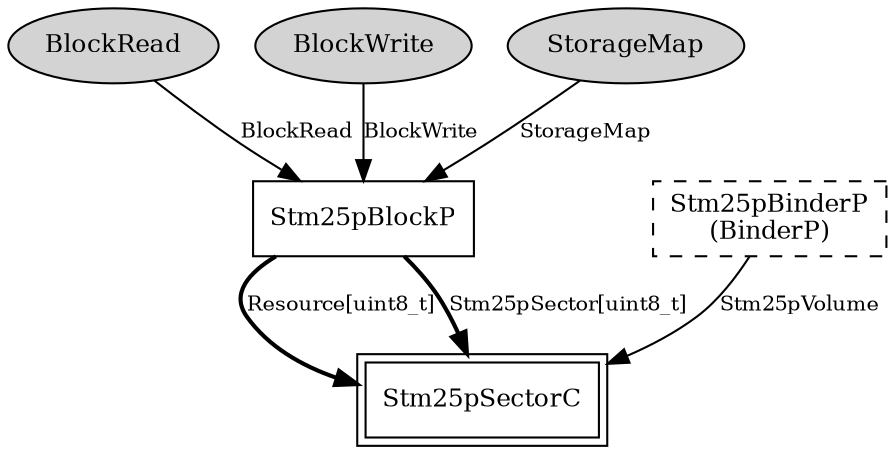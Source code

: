 digraph "BlockStorageC" {
  n0x2ac2c4610680 [shape=ellipse, style=filled, label="BlockRead", fontsize=12];
  "Stm25pBlockP" [fontsize=12, shape=box, URL="../chtml/Stm25pBlockP.html"];
  n0x2ac2c460f310 [shape=ellipse, style=filled, label="BlockWrite", fontsize=12];
  "Stm25pBlockP" [fontsize=12, shape=box, URL="../chtml/Stm25pBlockP.html"];
  n0x2ac2c4688720 [shape=ellipse, style=filled, label="StorageMap", fontsize=12];
  "Stm25pBlockP" [fontsize=12, shape=box, URL="../chtml/Stm25pBlockP.html"];
  "Stm25pBlockP" [fontsize=12, shape=box, URL="../chtml/Stm25pBlockP.html"];
  "Stm25pSectorC" [fontsize=12, shape=box,peripheries=2, URL="../chtml/Stm25pSectorC.html"];
  "Stm25pBlockP" [fontsize=12, shape=box, URL="../chtml/Stm25pBlockP.html"];
  "Stm25pSectorC" [fontsize=12, shape=box,peripheries=2, URL="../chtml/Stm25pSectorC.html"];
  "BlockStorageC.BinderP" [fontsize=12, shape=box, style=dashed, label="Stm25pBinderP\n(BinderP)", URL="../chtml/Stm25pBinderP.html"];
  "Stm25pSectorC" [fontsize=12, shape=box,peripheries=2, URL="../chtml/Stm25pSectorC.html"];
  "n0x2ac2c4610680" -> "Stm25pBlockP" [label="BlockRead", URL="../ihtml/BlockRead.html", fontsize=10];
  "n0x2ac2c460f310" -> "Stm25pBlockP" [label="BlockWrite", URL="../ihtml/BlockWrite.html", fontsize=10];
  "n0x2ac2c4688720" -> "Stm25pBlockP" [label="StorageMap", URL="../ihtml/StorageMap.html", fontsize=10];
  "Stm25pBlockP" -> "Stm25pSectorC" [label="Resource[uint8_t]", style=bold, URL="../ihtml/Resource.html", fontsize=10];
  "Stm25pBlockP" -> "Stm25pSectorC" [label="Stm25pSector[uint8_t]", style=bold, URL="../ihtml/Stm25pSector.html", fontsize=10];
  "BlockStorageC.BinderP" -> "Stm25pSectorC" [label="Stm25pVolume", URL="../ihtml/Stm25pVolume.html", fontsize=10];
}
